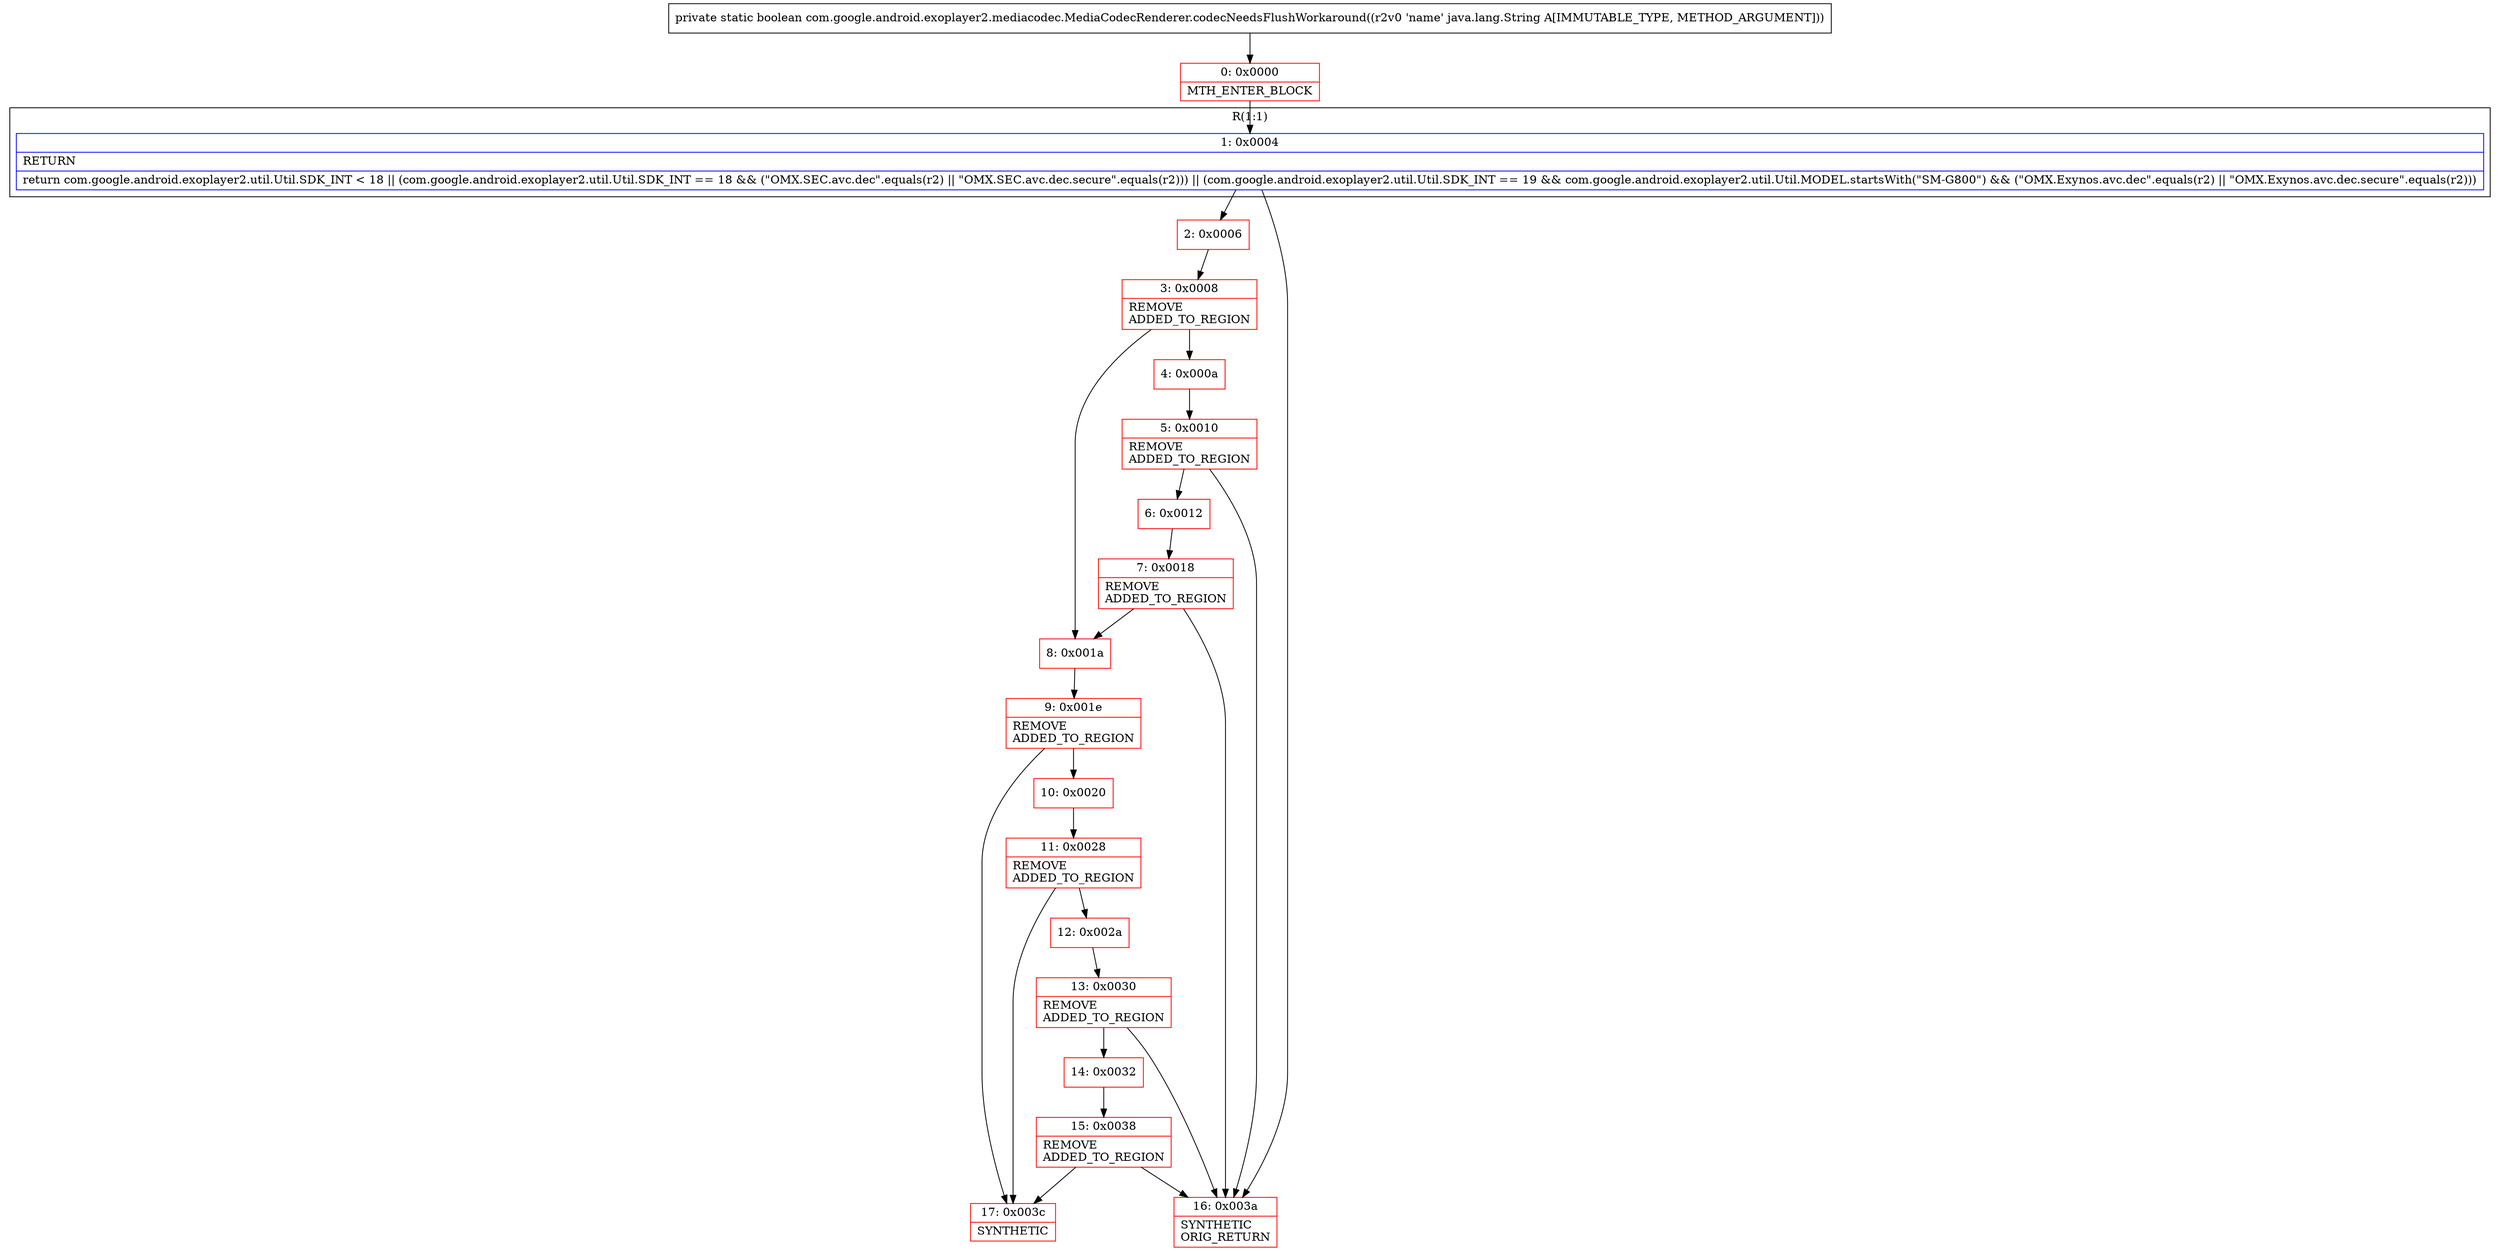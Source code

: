 digraph "CFG forcom.google.android.exoplayer2.mediacodec.MediaCodecRenderer.codecNeedsFlushWorkaround(Ljava\/lang\/String;)Z" {
subgraph cluster_Region_1911369918 {
label = "R(1:1)";
node [shape=record,color=blue];
Node_1 [shape=record,label="{1\:\ 0x0004|RETURN\l|return com.google.android.exoplayer2.util.Util.SDK_INT \< 18 \|\| (com.google.android.exoplayer2.util.Util.SDK_INT == 18 && (\"OMX.SEC.avc.dec\".equals(r2) \|\| \"OMX.SEC.avc.dec.secure\".equals(r2))) \|\| (com.google.android.exoplayer2.util.Util.SDK_INT == 19 && com.google.android.exoplayer2.util.Util.MODEL.startsWith(\"SM\-G800\") && (\"OMX.Exynos.avc.dec\".equals(r2) \|\| \"OMX.Exynos.avc.dec.secure\".equals(r2)))\l}"];
}
Node_0 [shape=record,color=red,label="{0\:\ 0x0000|MTH_ENTER_BLOCK\l}"];
Node_2 [shape=record,color=red,label="{2\:\ 0x0006}"];
Node_3 [shape=record,color=red,label="{3\:\ 0x0008|REMOVE\lADDED_TO_REGION\l}"];
Node_4 [shape=record,color=red,label="{4\:\ 0x000a}"];
Node_5 [shape=record,color=red,label="{5\:\ 0x0010|REMOVE\lADDED_TO_REGION\l}"];
Node_6 [shape=record,color=red,label="{6\:\ 0x0012}"];
Node_7 [shape=record,color=red,label="{7\:\ 0x0018|REMOVE\lADDED_TO_REGION\l}"];
Node_8 [shape=record,color=red,label="{8\:\ 0x001a}"];
Node_9 [shape=record,color=red,label="{9\:\ 0x001e|REMOVE\lADDED_TO_REGION\l}"];
Node_10 [shape=record,color=red,label="{10\:\ 0x0020}"];
Node_11 [shape=record,color=red,label="{11\:\ 0x0028|REMOVE\lADDED_TO_REGION\l}"];
Node_12 [shape=record,color=red,label="{12\:\ 0x002a}"];
Node_13 [shape=record,color=red,label="{13\:\ 0x0030|REMOVE\lADDED_TO_REGION\l}"];
Node_14 [shape=record,color=red,label="{14\:\ 0x0032}"];
Node_15 [shape=record,color=red,label="{15\:\ 0x0038|REMOVE\lADDED_TO_REGION\l}"];
Node_16 [shape=record,color=red,label="{16\:\ 0x003a|SYNTHETIC\lORIG_RETURN\l}"];
Node_17 [shape=record,color=red,label="{17\:\ 0x003c|SYNTHETIC\l}"];
MethodNode[shape=record,label="{private static boolean com.google.android.exoplayer2.mediacodec.MediaCodecRenderer.codecNeedsFlushWorkaround((r2v0 'name' java.lang.String A[IMMUTABLE_TYPE, METHOD_ARGUMENT])) }"];
MethodNode -> Node_0;
Node_1 -> Node_2;
Node_1 -> Node_16;
Node_0 -> Node_1;
Node_2 -> Node_3;
Node_3 -> Node_4;
Node_3 -> Node_8;
Node_4 -> Node_5;
Node_5 -> Node_6;
Node_5 -> Node_16;
Node_6 -> Node_7;
Node_7 -> Node_8;
Node_7 -> Node_16;
Node_8 -> Node_9;
Node_9 -> Node_10;
Node_9 -> Node_17;
Node_10 -> Node_11;
Node_11 -> Node_12;
Node_11 -> Node_17;
Node_12 -> Node_13;
Node_13 -> Node_14;
Node_13 -> Node_16;
Node_14 -> Node_15;
Node_15 -> Node_16;
Node_15 -> Node_17;
}

